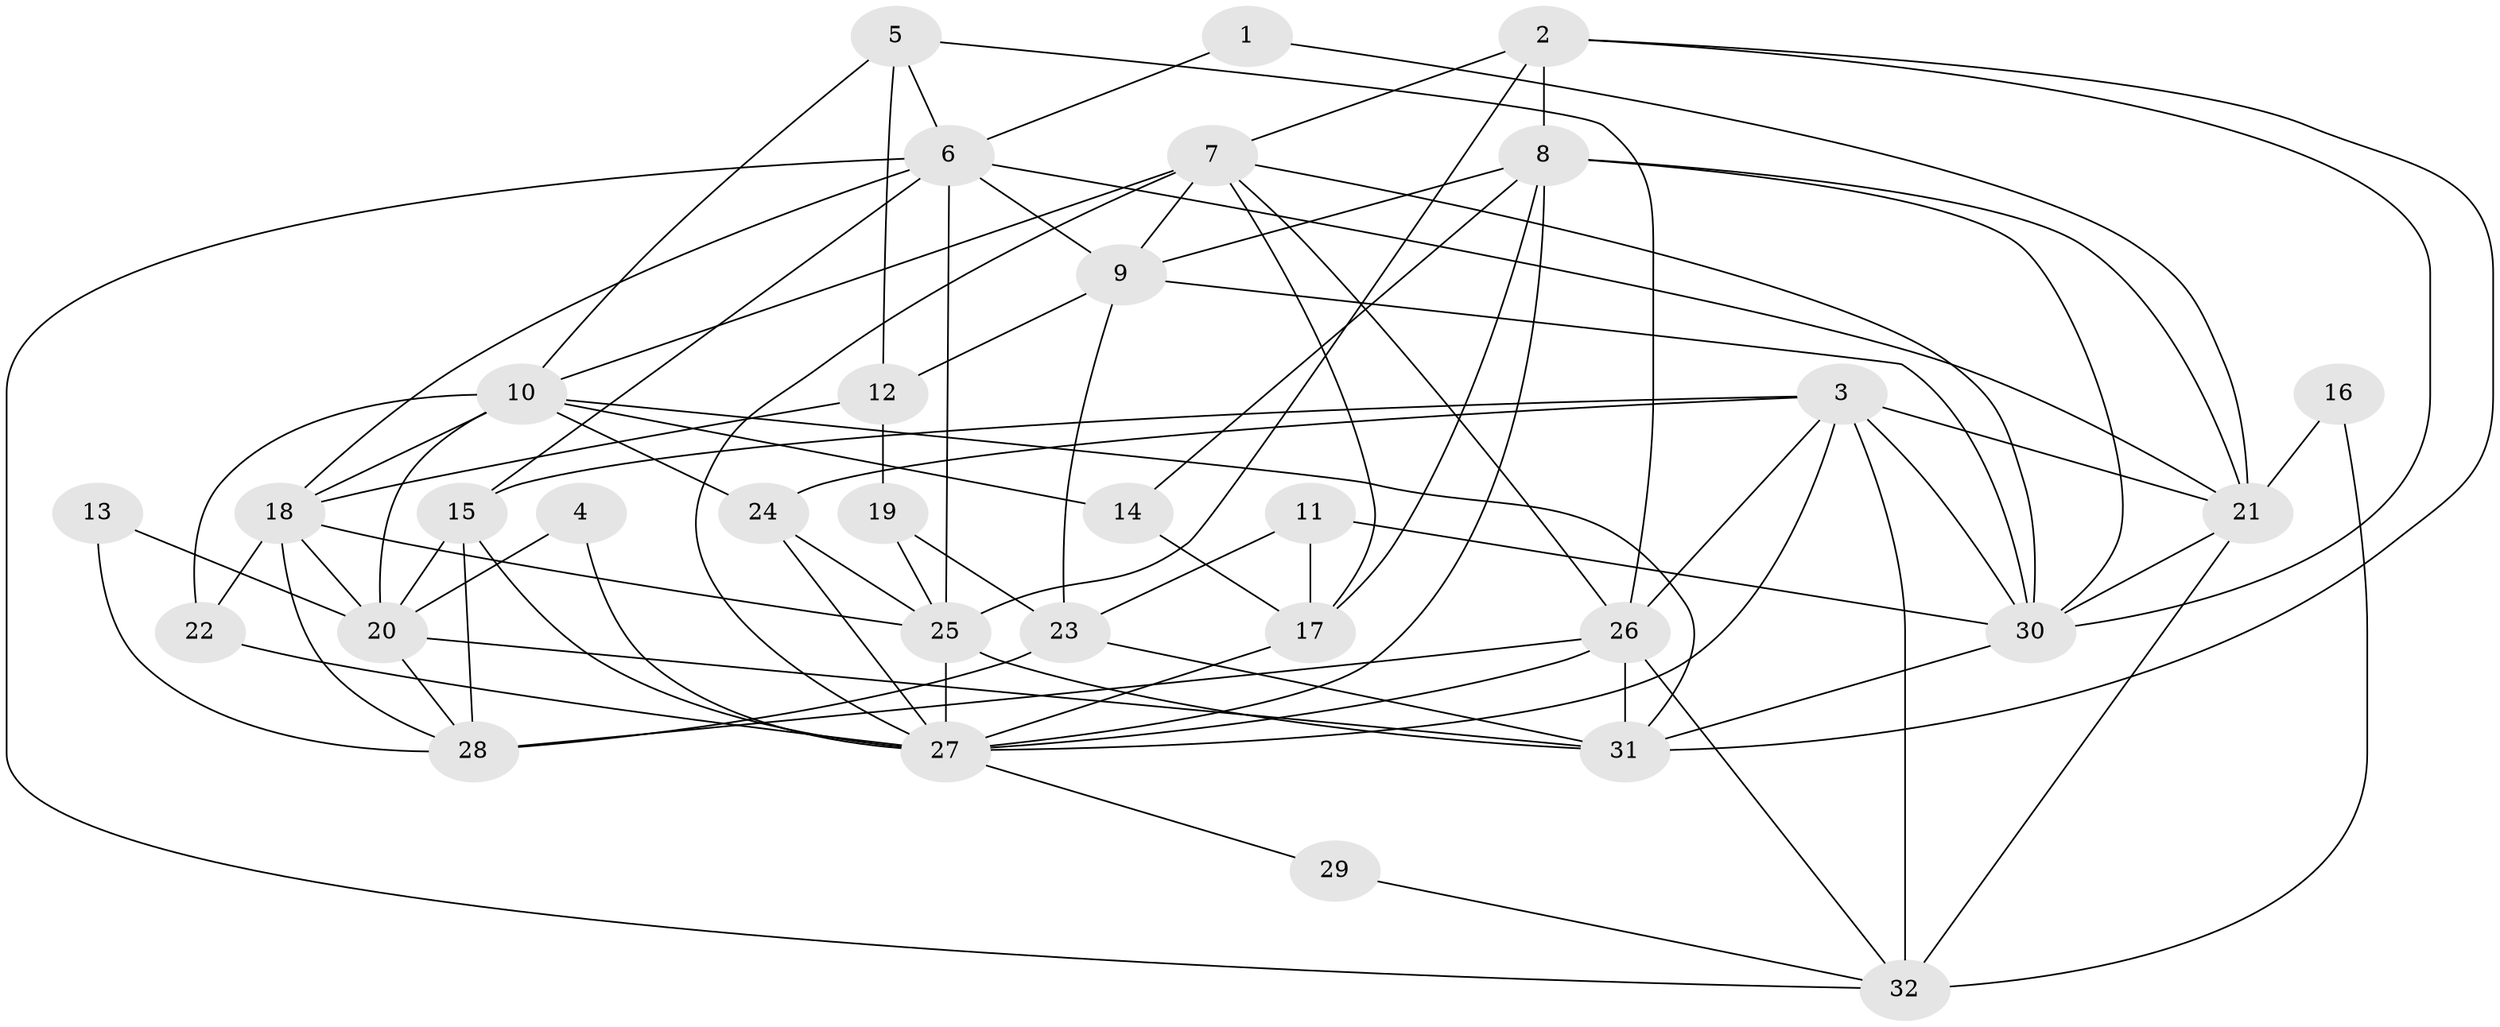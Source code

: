 // original degree distribution, {5: 0.15625, 4: 0.28125, 2: 0.125, 3: 0.28125, 7: 0.0625, 6: 0.09375}
// Generated by graph-tools (version 1.1) at 2025/26/03/09/25 03:26:09]
// undirected, 32 vertices, 85 edges
graph export_dot {
graph [start="1"]
  node [color=gray90,style=filled];
  1;
  2;
  3;
  4;
  5;
  6;
  7;
  8;
  9;
  10;
  11;
  12;
  13;
  14;
  15;
  16;
  17;
  18;
  19;
  20;
  21;
  22;
  23;
  24;
  25;
  26;
  27;
  28;
  29;
  30;
  31;
  32;
  1 -- 6 [weight=1.0];
  1 -- 21 [weight=1.0];
  2 -- 7 [weight=1.0];
  2 -- 8 [weight=1.0];
  2 -- 25 [weight=1.0];
  2 -- 30 [weight=1.0];
  2 -- 31 [weight=1.0];
  3 -- 15 [weight=1.0];
  3 -- 21 [weight=1.0];
  3 -- 24 [weight=1.0];
  3 -- 26 [weight=1.0];
  3 -- 27 [weight=2.0];
  3 -- 30 [weight=2.0];
  3 -- 32 [weight=2.0];
  4 -- 20 [weight=1.0];
  4 -- 27 [weight=1.0];
  5 -- 6 [weight=1.0];
  5 -- 10 [weight=1.0];
  5 -- 12 [weight=1.0];
  5 -- 26 [weight=1.0];
  6 -- 9 [weight=1.0];
  6 -- 15 [weight=1.0];
  6 -- 18 [weight=1.0];
  6 -- 21 [weight=1.0];
  6 -- 25 [weight=1.0];
  6 -- 32 [weight=1.0];
  7 -- 9 [weight=1.0];
  7 -- 10 [weight=1.0];
  7 -- 17 [weight=1.0];
  7 -- 26 [weight=1.0];
  7 -- 27 [weight=1.0];
  7 -- 30 [weight=1.0];
  8 -- 9 [weight=1.0];
  8 -- 14 [weight=1.0];
  8 -- 17 [weight=1.0];
  8 -- 21 [weight=1.0];
  8 -- 27 [weight=1.0];
  8 -- 30 [weight=1.0];
  9 -- 12 [weight=1.0];
  9 -- 23 [weight=1.0];
  9 -- 30 [weight=1.0];
  10 -- 14 [weight=1.0];
  10 -- 18 [weight=1.0];
  10 -- 20 [weight=1.0];
  10 -- 22 [weight=1.0];
  10 -- 24 [weight=1.0];
  10 -- 31 [weight=1.0];
  11 -- 17 [weight=2.0];
  11 -- 23 [weight=1.0];
  11 -- 30 [weight=1.0];
  12 -- 18 [weight=1.0];
  12 -- 19 [weight=2.0];
  13 -- 20 [weight=1.0];
  13 -- 28 [weight=1.0];
  14 -- 17 [weight=1.0];
  15 -- 20 [weight=1.0];
  15 -- 27 [weight=1.0];
  15 -- 28 [weight=2.0];
  16 -- 21 [weight=1.0];
  16 -- 32 [weight=1.0];
  17 -- 27 [weight=1.0];
  18 -- 20 [weight=1.0];
  18 -- 22 [weight=1.0];
  18 -- 25 [weight=1.0];
  18 -- 28 [weight=1.0];
  19 -- 23 [weight=1.0];
  19 -- 25 [weight=1.0];
  20 -- 28 [weight=1.0];
  20 -- 31 [weight=1.0];
  21 -- 30 [weight=1.0];
  21 -- 32 [weight=1.0];
  22 -- 27 [weight=1.0];
  23 -- 28 [weight=1.0];
  23 -- 31 [weight=1.0];
  24 -- 25 [weight=1.0];
  24 -- 27 [weight=1.0];
  25 -- 27 [weight=2.0];
  25 -- 31 [weight=1.0];
  26 -- 27 [weight=1.0];
  26 -- 28 [weight=2.0];
  26 -- 31 [weight=1.0];
  26 -- 32 [weight=1.0];
  27 -- 29 [weight=1.0];
  29 -- 32 [weight=1.0];
  30 -- 31 [weight=1.0];
}
